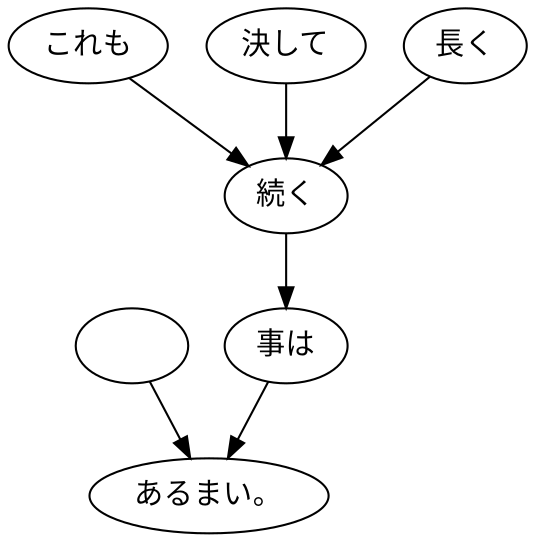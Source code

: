 digraph graph529 {
	node0 [label="　"];
	node1 [label="これも"];
	node2 [label="決して"];
	node3 [label="長く"];
	node4 [label="続く"];
	node5 [label="事は"];
	node6 [label="あるまい。"];
	node0 -> node6;
	node1 -> node4;
	node2 -> node4;
	node3 -> node4;
	node4 -> node5;
	node5 -> node6;
}
